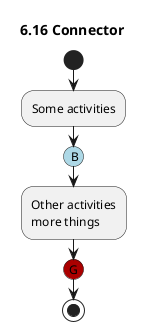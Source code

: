 @startuml
title 6.16 Connector
start
:Some activities;
#lightblue:(B)
:Other activities
more things;
#AA0000:(G)
stop
@enduml